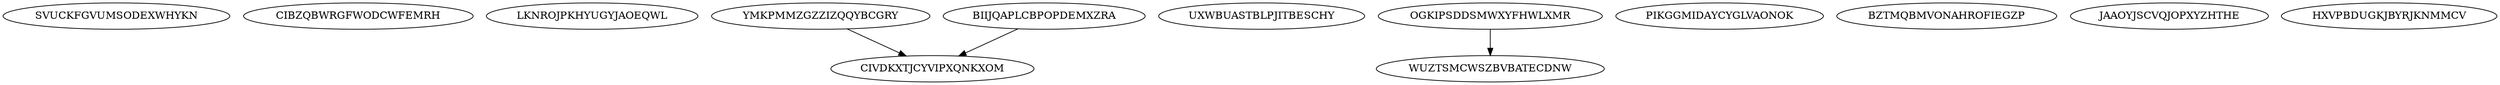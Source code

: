 digraph N13M3 {
	SVUCKFGVUMSODEXWHYKN	[Weight=11];
	CIBZQBWRGFWODCWFEMRH	[Weight=18];
	LKNROJPKHYUGYJAOEQWL	[Weight=20];
	YMKPMMZGZZIZQQYBCGRY	[Weight=16];
	UXWBUASTBLPJITBESCHY	[Weight=10];
	OGKIPSDDSMWXYFHWLXMR	[Weight=15];
	PIKGGMIDAYCYGLVAONOK	[Weight=14];
	BZTMQBMVONAHROFIEGZP	[Weight=15];
	BIIJQAPLCBPOPDEMXZRA	[Weight=19];
	CIVDKXTJCYVIPXQNKXOM	[Weight=14];
	JAAOYJSCVQJOPXYZHTHE	[Weight=13];
	HXVPBDUGKJBYRJKNMMCV	[Weight=12];
	WUZTSMCWSZBVBATECDNW	[Weight=13];
	BIIJQAPLCBPOPDEMXZRA -> CIVDKXTJCYVIPXQNKXOM [Weight=10];
	YMKPMMZGZZIZQQYBCGRY -> CIVDKXTJCYVIPXQNKXOM [Weight=17];
	OGKIPSDDSMWXYFHWLXMR -> WUZTSMCWSZBVBATECDNW [Weight=11];
}
